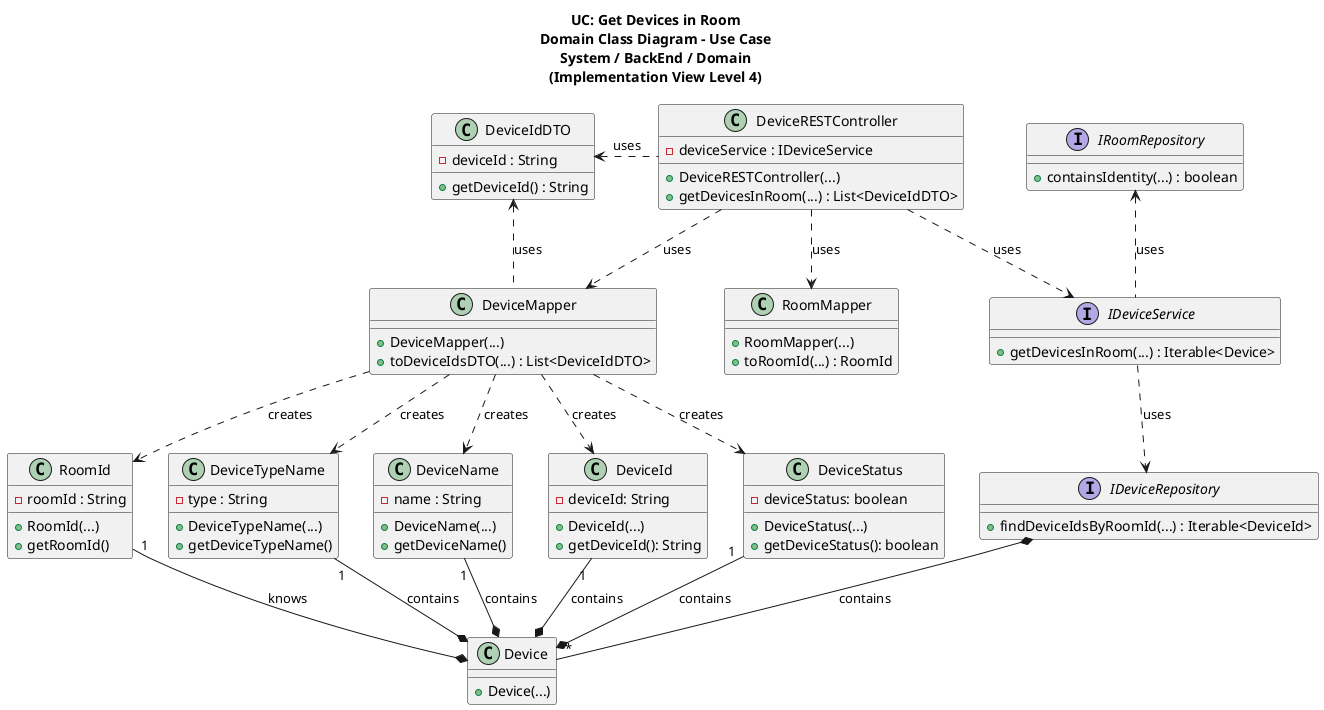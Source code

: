 @startuml

title UC: Get Devices in Room\nDomain Class Diagram - Use Case\nSystem / BackEnd / Domain\n(Implementation View Level 4)

/'
As a Room Owner [or Power User, or Administrator], I want to get a list of all
devices in a room.
'/

interface IDeviceService {
    + getDevicesInRoom(...) : Iterable<Device>
}

class DeviceRESTController {
    - deviceService : IDeviceService
    + DeviceRESTController(...)
    + getDevicesInRoom(...) : List<DeviceIdDTO>
}

class Device{
    + Device(...)
}

class DeviceIdDTO {
    - deviceId : String
    + getDeviceId() : String
}

class DeviceMapper {
    + DeviceMapper(...)
    + toDeviceIdsDTO(...) : List<DeviceIdDTO>
}

class DeviceId{
    - deviceId: String
    + DeviceId(...)
    + getDeviceId(): String
}

class DeviceName {
    - name : String
    + DeviceName(...)
    + getDeviceName()
}

class DeviceTypeName {
    - type : String
    + DeviceTypeName(...)
    + getDeviceTypeName()
}

class RoomId {
    - roomId : String
    + RoomId(...)
    + getRoomId()
}

class DeviceStatus{
    - deviceStatus: boolean
    + DeviceStatus(...)
    + getDeviceStatus(): boolean
}

interface IDeviceRepository {
    + findDeviceIdsByRoomId(...) : Iterable<DeviceId>
}

interface IRoomRepository {
    + containsIdentity(...) : boolean
}

class RoomMapper {
    + RoomMapper(...)
    + toRoomId(...) : RoomId
}

DeviceRESTController ..> DeviceMapper : uses
DeviceMapper .up.> DeviceIdDTO : uses
DeviceRESTController ..> IDeviceService : uses
DeviceRESTController .left.> DeviceIdDTO : uses
DeviceRESTController ..> RoomMapper : uses

DeviceMapper ..> DeviceId : creates
DeviceMapper ..> DeviceName : creates
DeviceMapper ..> DeviceTypeName : creates
DeviceMapper ..> RoomId : creates
DeviceMapper ..> DeviceStatus : creates
IDeviceService ..> IDeviceRepository : uses
IDeviceService .up.> IRoomRepository : uses

Device *-up- "1" DeviceId : contains
Device *-up- "1" DeviceName : contains
Device *-up- "1" DeviceTypeName : contains
Device *-up- "1" RoomId : knows
Device *-up- "1" DeviceStatus : contains
IDeviceRepository  *-- "*" Device : contains

@enduml